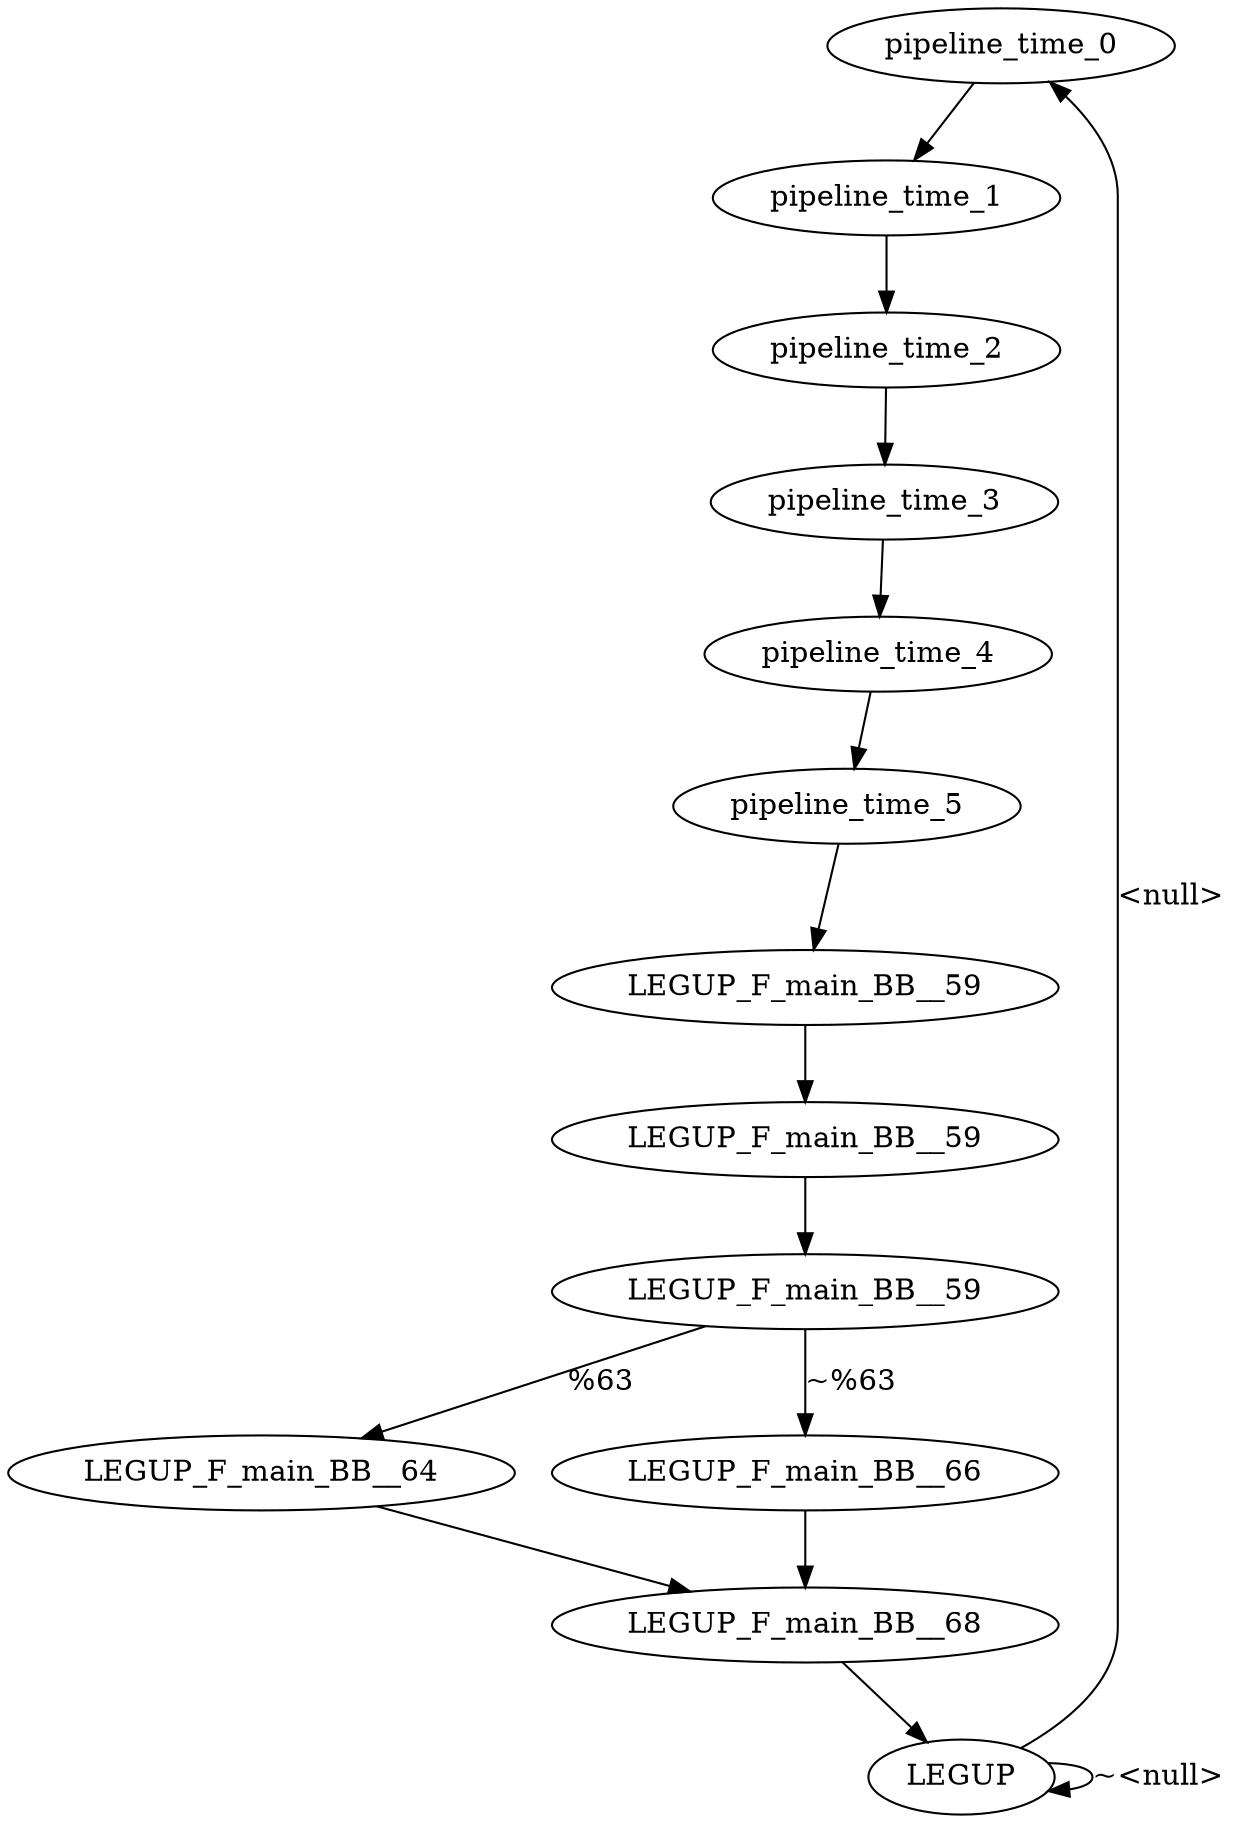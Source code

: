 digraph {
Node0x41083f0[label="pipeline_time_0"];
Node0x4108170[label="LEGUP"];
Node0x4108170 -> Node0x41083f0[label="<null>"];
Node0x4108170 -> Node0x4108170[label="~<null>"];
Node0x410d860[label="pipeline_time_1"];
Node0x41083f0 -> Node0x410d860;
Node0x410d9a0[label="pipeline_time_2"];
Node0x410d860 -> Node0x410d9a0;
Node0x410dab0[label="pipeline_time_3"];
Node0x410d9a0 -> Node0x410dab0;
Node0x410d6f0[label="pipeline_time_4"];
Node0x410dab0 -> Node0x410d6f0;
Node0x410d5b0[label="pipeline_time_5"];
Node0x410d6f0 -> Node0x410d5b0;
Node0x4108530[label="LEGUP_F_main_BB__59"];
Node0x410d5b0 -> Node0x4108530;
Node0x4108670[label="LEGUP_F_main_BB__59"];
Node0x4108530 -> Node0x4108670;
Node0x41087b0[label="LEGUP_F_main_BB__59"];
Node0x4108670 -> Node0x41087b0;
Node0x41088f0[label="LEGUP_F_main_BB__64"];
Node0x41087b0 -> Node0x41088f0[label="%63"];
Node0x4108a30[label="LEGUP_F_main_BB__66"];
Node0x41087b0 -> Node0x4108a30[label="~%63"];
Node0x4108b70[label="LEGUP_F_main_BB__68"];
Node0x41088f0 -> Node0x4108b70;
Node0x4108a30 -> Node0x4108b70;
Node0x4108b70 -> Node0x4108170;
}
